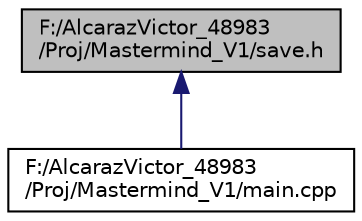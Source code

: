 digraph "F:/AlcarazVictor_48983/Proj/Mastermind_V1/save.h"
{
  edge [fontname="Helvetica",fontsize="10",labelfontname="Helvetica",labelfontsize="10"];
  node [fontname="Helvetica",fontsize="10",shape=record];
  Node1 [label="F:/AlcarazVictor_48983\l/Proj/Mastermind_V1/save.h",height=0.2,width=0.4,color="black", fillcolor="grey75", style="filled", fontcolor="black"];
  Node1 -> Node2 [dir="back",color="midnightblue",fontsize="10",style="solid",fontname="Helvetica"];
  Node2 [label="F:/AlcarazVictor_48983\l/Proj/Mastermind_V1/main.cpp",height=0.2,width=0.4,color="black", fillcolor="white", style="filled",URL="$main_8cpp.html"];
}
